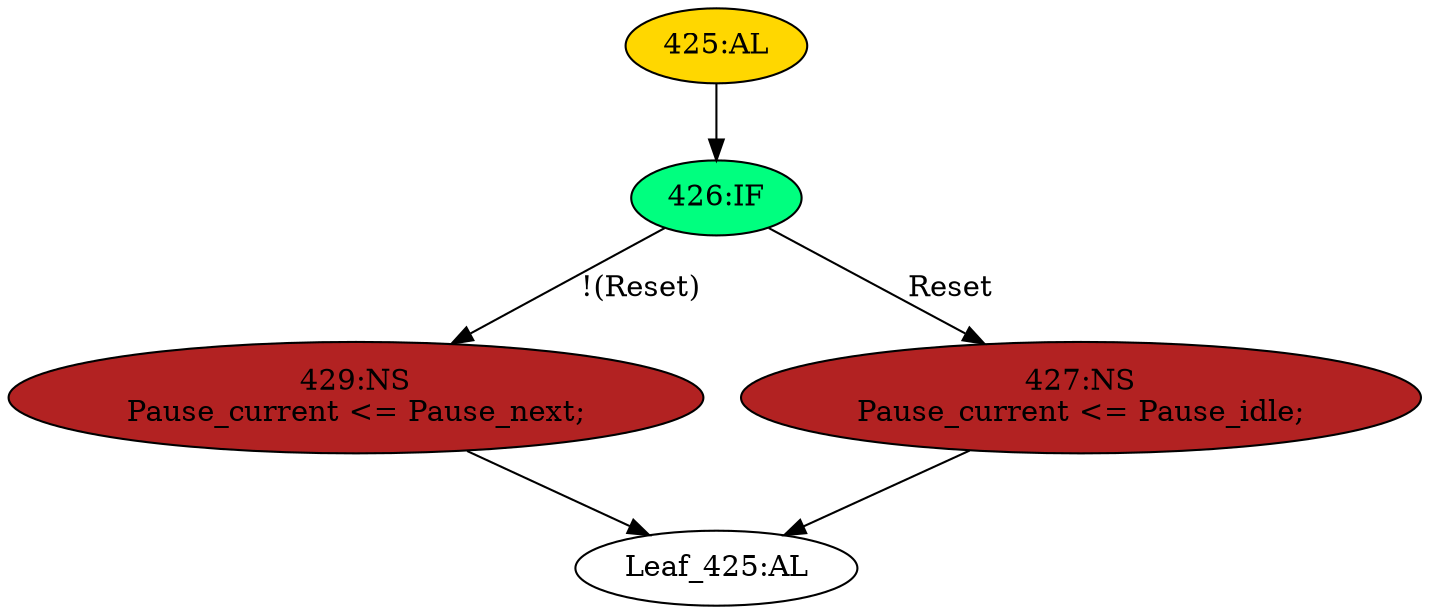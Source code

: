 strict digraph "" {
	node [label="\N"];
	"429:NS"	 [ast="<pyverilog.vparser.ast.NonblockingSubstitution object at 0x7fbb4740e990>",
		fillcolor=firebrick,
		label="429:NS
Pause_current <= Pause_next;",
		statements="[<pyverilog.vparser.ast.NonblockingSubstitution object at 0x7fbb4740e990>]",
		style=filled,
		typ=NonblockingSubstitution];
	"Leaf_425:AL"	 [def_var="['Pause_current']",
		label="Leaf_425:AL"];
	"429:NS" -> "Leaf_425:AL"	 [cond="[]",
		lineno=None];
	"426:IF"	 [ast="<pyverilog.vparser.ast.IfStatement object at 0x7fbb4740eb90>",
		fillcolor=springgreen,
		label="426:IF",
		statements="[]",
		style=filled,
		typ=IfStatement];
	"426:IF" -> "429:NS"	 [cond="['Reset']",
		label="!(Reset)",
		lineno=426];
	"427:NS"	 [ast="<pyverilog.vparser.ast.NonblockingSubstitution object at 0x7fbb4740ebd0>",
		fillcolor=firebrick,
		label="427:NS
Pause_current <= Pause_idle;",
		statements="[<pyverilog.vparser.ast.NonblockingSubstitution object at 0x7fbb4740ebd0>]",
		style=filled,
		typ=NonblockingSubstitution];
	"426:IF" -> "427:NS"	 [cond="['Reset']",
		label=Reset,
		lineno=426];
	"425:AL"	 [ast="<pyverilog.vparser.ast.Always object at 0x7fbb4740ed90>",
		clk_sens=True,
		fillcolor=gold,
		label="425:AL",
		sens="['Clk', 'Reset']",
		statements="[]",
		style=filled,
		typ=Always,
		use_var="['Reset', 'Pause_next']"];
	"425:AL" -> "426:IF"	 [cond="[]",
		lineno=None];
	"427:NS" -> "Leaf_425:AL"	 [cond="[]",
		lineno=None];
}
